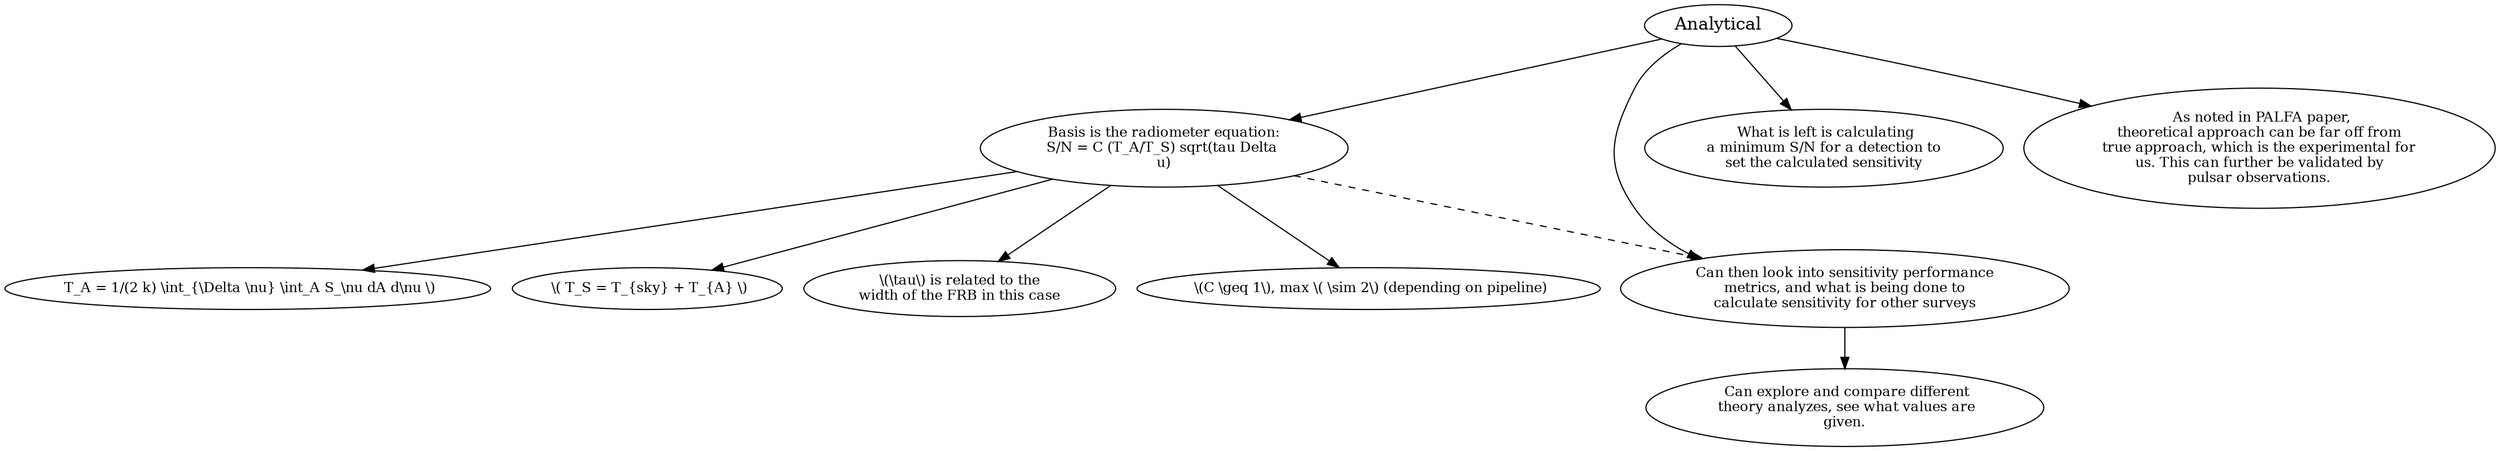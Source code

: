 digraph mygraph {
overlap="prism";
splines="true";
B1 [fontsize=15 label="Analytical"];
B1 -> C1 ;
C1 [fontsize=12 label=" Basis is the radiometer equation: \nS/N = C (T_A/T_S) sqrt(\tau \Delta \nu)"];
C1 -> D1 ;
D1 [fontsize=12 label=" T_A = 1/(2 k) \\int_{\\Delta \\nu} \\int_A S_\\nu dA d\\nu \\)"];
C1 -> D2 ;
D2 [fontsize=12 label=" \\( T_S = T_{sky} + T_{A} \\)"];
C1 -> D3 ;
D3 [fontsize=12 label=" \\(\\tau\\) is related to the \nwidth of the FRB in this case"];
C1 -> D4 ;
D4 [fontsize=12 label=" \\(C \\geq 1\\), max \\( \\sim 2\\) (depending on pipeline)"];
B1 -> C2 ;
C1 -> C2 [style="dashed"];
C2 [fontsize=12 label="Can then look into sensitivity performance\nmetrics, and what is being done to\ncalculate sensitivity for other surveys"];
C2 -> D6 ;
D6 [fontsize=12 label=" Can explore and compare different\n theory analyzes, see what values are\ngiven."];
B1 -> C3000 ;
C3000 [fontsize=12 label=" What is left is calculating\na minimum S/N for a detection to\nset the calculated sensitivity"];
B1 -> C3 ;
C3 [fontsize=12 label=" As noted in PALFA paper,\ntheoretical approach can be far off from\ntrue approach, which is the experimental for\nus. This can further be validated by\npulsar observations."];
}
